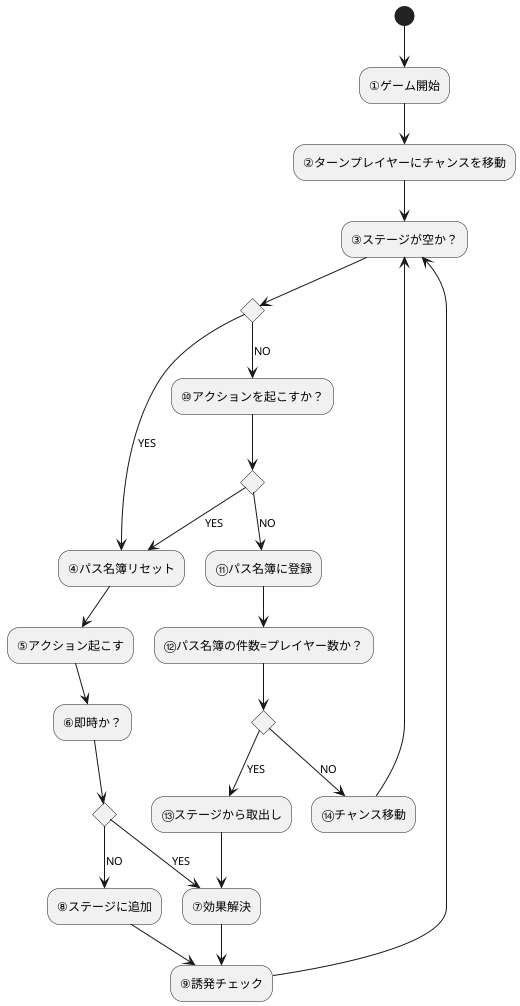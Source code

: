 @startuml
(*) --> "①ゲーム開始"
--> "②ターンプレイヤーにチャンスを移動"
-->"③ステージが空か？"

if "" then
    -->[YES] "④パス名簿リセット"
    --> "⑤アクション起こす"
    --> "⑥即時か？"
    if "" then
        -->[YES] "⑦効果解決"
        --> "⑨誘発チェック"
    else
        -->[NO] "⑧ステージに追加"
        --> "⑨誘発チェック"
    endif
    --> "③ステージが空か？"
else
    -->[NO] "⑩アクションを起こすか？"
    if "" then
        -->[YES] "④パス名簿リセット"
    else
        --> [NO] "⑪パス名簿に登録"
        --> "⑫パス名簿の件数=プレイヤー数か？"
        if "" then
            -->[YES] ”⑬ステージから取出し”
            --> "⑦効果解決"
        else
            --> [NO] "⑭チャンス移動"
            --> "③ステージが空か？"
        endif
    endif
endif
@enduml